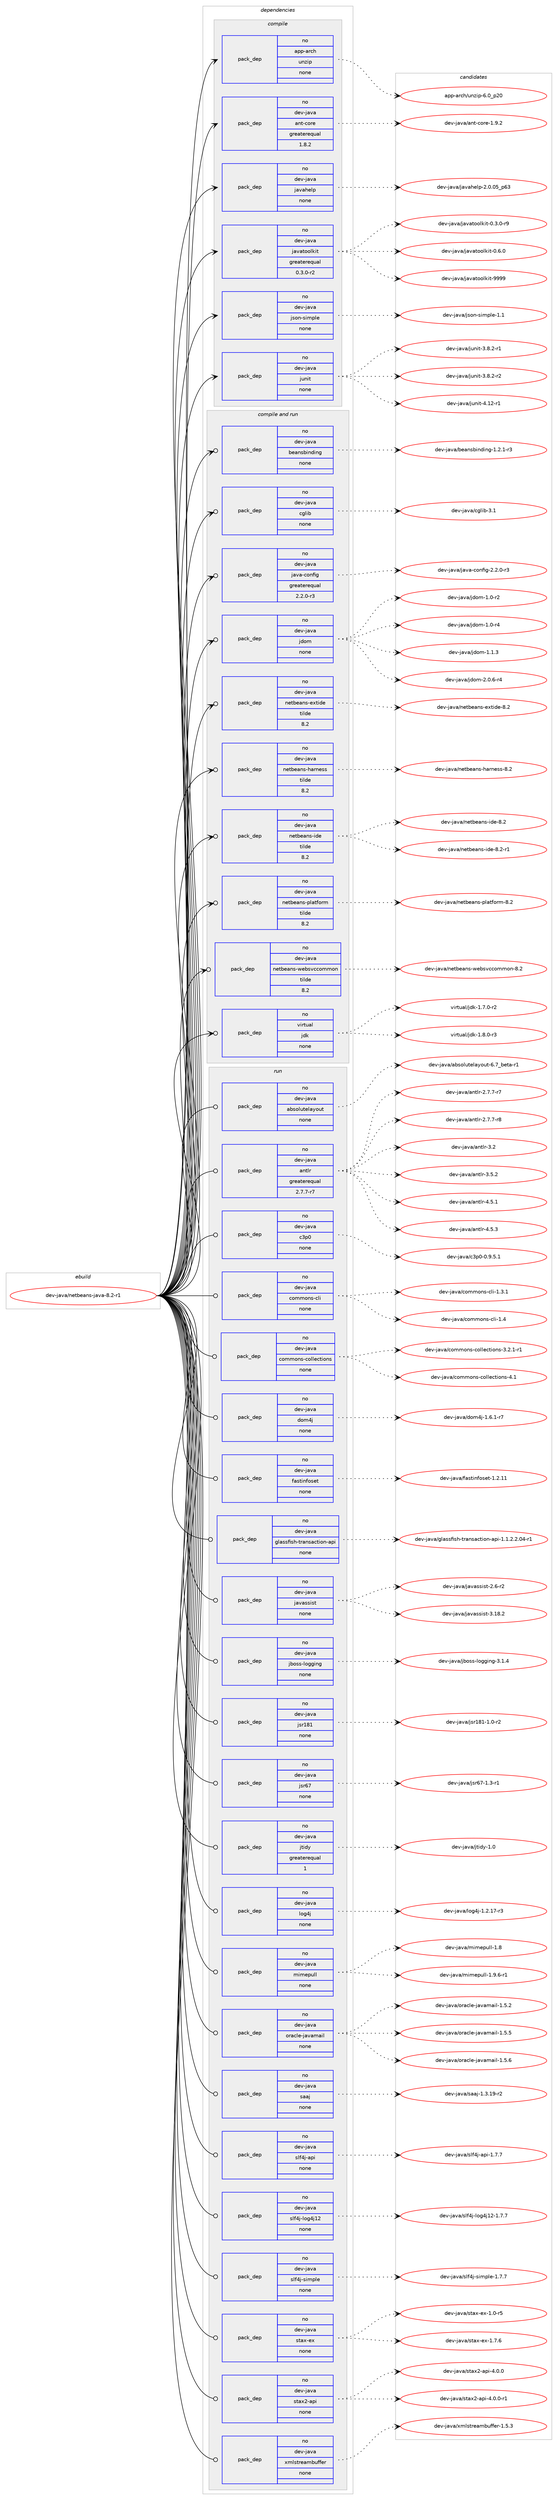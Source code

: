 digraph prolog {

# *************
# Graph options
# *************

newrank=true;
concentrate=true;
compound=true;
graph [rankdir=LR,fontname=Helvetica,fontsize=10,ranksep=1.5];#, ranksep=2.5, nodesep=0.2];
edge  [arrowhead=vee];
node  [fontname=Helvetica,fontsize=10];

# **********
# The ebuild
# **********

subgraph cluster_leftcol {
color=gray;
rank=same;
label=<<i>ebuild</i>>;
id [label="dev-java/netbeans-java-8.2-r1", color=red, width=4, href="../dev-java/netbeans-java-8.2-r1.svg"];
}

# ****************
# The dependencies
# ****************

subgraph cluster_midcol {
color=gray;
label=<<i>dependencies</i>>;
subgraph cluster_compile {
fillcolor="#eeeeee";
style=filled;
label=<<i>compile</i>>;
subgraph pack78221 {
dependency103655 [label=<<TABLE BORDER="0" CELLBORDER="1" CELLSPACING="0" CELLPADDING="4" WIDTH="220"><TR><TD ROWSPAN="6" CELLPADDING="30">pack_dep</TD></TR><TR><TD WIDTH="110">no</TD></TR><TR><TD>app-arch</TD></TR><TR><TD>unzip</TD></TR><TR><TD>none</TD></TR><TR><TD></TD></TR></TABLE>>, shape=none, color=blue];
}
id:e -> dependency103655:w [weight=20,style="solid",arrowhead="vee"];
subgraph pack78222 {
dependency103656 [label=<<TABLE BORDER="0" CELLBORDER="1" CELLSPACING="0" CELLPADDING="4" WIDTH="220"><TR><TD ROWSPAN="6" CELLPADDING="30">pack_dep</TD></TR><TR><TD WIDTH="110">no</TD></TR><TR><TD>dev-java</TD></TR><TR><TD>ant-core</TD></TR><TR><TD>greaterequal</TD></TR><TR><TD>1.8.2</TD></TR></TABLE>>, shape=none, color=blue];
}
id:e -> dependency103656:w [weight=20,style="solid",arrowhead="vee"];
subgraph pack78223 {
dependency103657 [label=<<TABLE BORDER="0" CELLBORDER="1" CELLSPACING="0" CELLPADDING="4" WIDTH="220"><TR><TD ROWSPAN="6" CELLPADDING="30">pack_dep</TD></TR><TR><TD WIDTH="110">no</TD></TR><TR><TD>dev-java</TD></TR><TR><TD>javahelp</TD></TR><TR><TD>none</TD></TR><TR><TD></TD></TR></TABLE>>, shape=none, color=blue];
}
id:e -> dependency103657:w [weight=20,style="solid",arrowhead="vee"];
subgraph pack78224 {
dependency103658 [label=<<TABLE BORDER="0" CELLBORDER="1" CELLSPACING="0" CELLPADDING="4" WIDTH="220"><TR><TD ROWSPAN="6" CELLPADDING="30">pack_dep</TD></TR><TR><TD WIDTH="110">no</TD></TR><TR><TD>dev-java</TD></TR><TR><TD>javatoolkit</TD></TR><TR><TD>greaterequal</TD></TR><TR><TD>0.3.0-r2</TD></TR></TABLE>>, shape=none, color=blue];
}
id:e -> dependency103658:w [weight=20,style="solid",arrowhead="vee"];
subgraph pack78225 {
dependency103659 [label=<<TABLE BORDER="0" CELLBORDER="1" CELLSPACING="0" CELLPADDING="4" WIDTH="220"><TR><TD ROWSPAN="6" CELLPADDING="30">pack_dep</TD></TR><TR><TD WIDTH="110">no</TD></TR><TR><TD>dev-java</TD></TR><TR><TD>json-simple</TD></TR><TR><TD>none</TD></TR><TR><TD></TD></TR></TABLE>>, shape=none, color=blue];
}
id:e -> dependency103659:w [weight=20,style="solid",arrowhead="vee"];
subgraph pack78226 {
dependency103660 [label=<<TABLE BORDER="0" CELLBORDER="1" CELLSPACING="0" CELLPADDING="4" WIDTH="220"><TR><TD ROWSPAN="6" CELLPADDING="30">pack_dep</TD></TR><TR><TD WIDTH="110">no</TD></TR><TR><TD>dev-java</TD></TR><TR><TD>junit</TD></TR><TR><TD>none</TD></TR><TR><TD></TD></TR></TABLE>>, shape=none, color=blue];
}
id:e -> dependency103660:w [weight=20,style="solid",arrowhead="vee"];
}
subgraph cluster_compileandrun {
fillcolor="#eeeeee";
style=filled;
label=<<i>compile and run</i>>;
subgraph pack78227 {
dependency103661 [label=<<TABLE BORDER="0" CELLBORDER="1" CELLSPACING="0" CELLPADDING="4" WIDTH="220"><TR><TD ROWSPAN="6" CELLPADDING="30">pack_dep</TD></TR><TR><TD WIDTH="110">no</TD></TR><TR><TD>dev-java</TD></TR><TR><TD>beansbinding</TD></TR><TR><TD>none</TD></TR><TR><TD></TD></TR></TABLE>>, shape=none, color=blue];
}
id:e -> dependency103661:w [weight=20,style="solid",arrowhead="odotvee"];
subgraph pack78228 {
dependency103662 [label=<<TABLE BORDER="0" CELLBORDER="1" CELLSPACING="0" CELLPADDING="4" WIDTH="220"><TR><TD ROWSPAN="6" CELLPADDING="30">pack_dep</TD></TR><TR><TD WIDTH="110">no</TD></TR><TR><TD>dev-java</TD></TR><TR><TD>cglib</TD></TR><TR><TD>none</TD></TR><TR><TD></TD></TR></TABLE>>, shape=none, color=blue];
}
id:e -> dependency103662:w [weight=20,style="solid",arrowhead="odotvee"];
subgraph pack78229 {
dependency103663 [label=<<TABLE BORDER="0" CELLBORDER="1" CELLSPACING="0" CELLPADDING="4" WIDTH="220"><TR><TD ROWSPAN="6" CELLPADDING="30">pack_dep</TD></TR><TR><TD WIDTH="110">no</TD></TR><TR><TD>dev-java</TD></TR><TR><TD>java-config</TD></TR><TR><TD>greaterequal</TD></TR><TR><TD>2.2.0-r3</TD></TR></TABLE>>, shape=none, color=blue];
}
id:e -> dependency103663:w [weight=20,style="solid",arrowhead="odotvee"];
subgraph pack78230 {
dependency103664 [label=<<TABLE BORDER="0" CELLBORDER="1" CELLSPACING="0" CELLPADDING="4" WIDTH="220"><TR><TD ROWSPAN="6" CELLPADDING="30">pack_dep</TD></TR><TR><TD WIDTH="110">no</TD></TR><TR><TD>dev-java</TD></TR><TR><TD>jdom</TD></TR><TR><TD>none</TD></TR><TR><TD></TD></TR></TABLE>>, shape=none, color=blue];
}
id:e -> dependency103664:w [weight=20,style="solid",arrowhead="odotvee"];
subgraph pack78231 {
dependency103665 [label=<<TABLE BORDER="0" CELLBORDER="1" CELLSPACING="0" CELLPADDING="4" WIDTH="220"><TR><TD ROWSPAN="6" CELLPADDING="30">pack_dep</TD></TR><TR><TD WIDTH="110">no</TD></TR><TR><TD>dev-java</TD></TR><TR><TD>netbeans-extide</TD></TR><TR><TD>tilde</TD></TR><TR><TD>8.2</TD></TR></TABLE>>, shape=none, color=blue];
}
id:e -> dependency103665:w [weight=20,style="solid",arrowhead="odotvee"];
subgraph pack78232 {
dependency103666 [label=<<TABLE BORDER="0" CELLBORDER="1" CELLSPACING="0" CELLPADDING="4" WIDTH="220"><TR><TD ROWSPAN="6" CELLPADDING="30">pack_dep</TD></TR><TR><TD WIDTH="110">no</TD></TR><TR><TD>dev-java</TD></TR><TR><TD>netbeans-harness</TD></TR><TR><TD>tilde</TD></TR><TR><TD>8.2</TD></TR></TABLE>>, shape=none, color=blue];
}
id:e -> dependency103666:w [weight=20,style="solid",arrowhead="odotvee"];
subgraph pack78233 {
dependency103667 [label=<<TABLE BORDER="0" CELLBORDER="1" CELLSPACING="0" CELLPADDING="4" WIDTH="220"><TR><TD ROWSPAN="6" CELLPADDING="30">pack_dep</TD></TR><TR><TD WIDTH="110">no</TD></TR><TR><TD>dev-java</TD></TR><TR><TD>netbeans-ide</TD></TR><TR><TD>tilde</TD></TR><TR><TD>8.2</TD></TR></TABLE>>, shape=none, color=blue];
}
id:e -> dependency103667:w [weight=20,style="solid",arrowhead="odotvee"];
subgraph pack78234 {
dependency103668 [label=<<TABLE BORDER="0" CELLBORDER="1" CELLSPACING="0" CELLPADDING="4" WIDTH="220"><TR><TD ROWSPAN="6" CELLPADDING="30">pack_dep</TD></TR><TR><TD WIDTH="110">no</TD></TR><TR><TD>dev-java</TD></TR><TR><TD>netbeans-platform</TD></TR><TR><TD>tilde</TD></TR><TR><TD>8.2</TD></TR></TABLE>>, shape=none, color=blue];
}
id:e -> dependency103668:w [weight=20,style="solid",arrowhead="odotvee"];
subgraph pack78235 {
dependency103669 [label=<<TABLE BORDER="0" CELLBORDER="1" CELLSPACING="0" CELLPADDING="4" WIDTH="220"><TR><TD ROWSPAN="6" CELLPADDING="30">pack_dep</TD></TR><TR><TD WIDTH="110">no</TD></TR><TR><TD>dev-java</TD></TR><TR><TD>netbeans-websvccommon</TD></TR><TR><TD>tilde</TD></TR><TR><TD>8.2</TD></TR></TABLE>>, shape=none, color=blue];
}
id:e -> dependency103669:w [weight=20,style="solid",arrowhead="odotvee"];
subgraph pack78236 {
dependency103670 [label=<<TABLE BORDER="0" CELLBORDER="1" CELLSPACING="0" CELLPADDING="4" WIDTH="220"><TR><TD ROWSPAN="6" CELLPADDING="30">pack_dep</TD></TR><TR><TD WIDTH="110">no</TD></TR><TR><TD>virtual</TD></TR><TR><TD>jdk</TD></TR><TR><TD>none</TD></TR><TR><TD></TD></TR></TABLE>>, shape=none, color=blue];
}
id:e -> dependency103670:w [weight=20,style="solid",arrowhead="odotvee"];
}
subgraph cluster_run {
fillcolor="#eeeeee";
style=filled;
label=<<i>run</i>>;
subgraph pack78237 {
dependency103671 [label=<<TABLE BORDER="0" CELLBORDER="1" CELLSPACING="0" CELLPADDING="4" WIDTH="220"><TR><TD ROWSPAN="6" CELLPADDING="30">pack_dep</TD></TR><TR><TD WIDTH="110">no</TD></TR><TR><TD>dev-java</TD></TR><TR><TD>absolutelayout</TD></TR><TR><TD>none</TD></TR><TR><TD></TD></TR></TABLE>>, shape=none, color=blue];
}
id:e -> dependency103671:w [weight=20,style="solid",arrowhead="odot"];
subgraph pack78238 {
dependency103672 [label=<<TABLE BORDER="0" CELLBORDER="1" CELLSPACING="0" CELLPADDING="4" WIDTH="220"><TR><TD ROWSPAN="6" CELLPADDING="30">pack_dep</TD></TR><TR><TD WIDTH="110">no</TD></TR><TR><TD>dev-java</TD></TR><TR><TD>antlr</TD></TR><TR><TD>greaterequal</TD></TR><TR><TD>2.7.7-r7</TD></TR></TABLE>>, shape=none, color=blue];
}
id:e -> dependency103672:w [weight=20,style="solid",arrowhead="odot"];
subgraph pack78239 {
dependency103673 [label=<<TABLE BORDER="0" CELLBORDER="1" CELLSPACING="0" CELLPADDING="4" WIDTH="220"><TR><TD ROWSPAN="6" CELLPADDING="30">pack_dep</TD></TR><TR><TD WIDTH="110">no</TD></TR><TR><TD>dev-java</TD></TR><TR><TD>c3p0</TD></TR><TR><TD>none</TD></TR><TR><TD></TD></TR></TABLE>>, shape=none, color=blue];
}
id:e -> dependency103673:w [weight=20,style="solid",arrowhead="odot"];
subgraph pack78240 {
dependency103674 [label=<<TABLE BORDER="0" CELLBORDER="1" CELLSPACING="0" CELLPADDING="4" WIDTH="220"><TR><TD ROWSPAN="6" CELLPADDING="30">pack_dep</TD></TR><TR><TD WIDTH="110">no</TD></TR><TR><TD>dev-java</TD></TR><TR><TD>commons-cli</TD></TR><TR><TD>none</TD></TR><TR><TD></TD></TR></TABLE>>, shape=none, color=blue];
}
id:e -> dependency103674:w [weight=20,style="solid",arrowhead="odot"];
subgraph pack78241 {
dependency103675 [label=<<TABLE BORDER="0" CELLBORDER="1" CELLSPACING="0" CELLPADDING="4" WIDTH="220"><TR><TD ROWSPAN="6" CELLPADDING="30">pack_dep</TD></TR><TR><TD WIDTH="110">no</TD></TR><TR><TD>dev-java</TD></TR><TR><TD>commons-collections</TD></TR><TR><TD>none</TD></TR><TR><TD></TD></TR></TABLE>>, shape=none, color=blue];
}
id:e -> dependency103675:w [weight=20,style="solid",arrowhead="odot"];
subgraph pack78242 {
dependency103676 [label=<<TABLE BORDER="0" CELLBORDER="1" CELLSPACING="0" CELLPADDING="4" WIDTH="220"><TR><TD ROWSPAN="6" CELLPADDING="30">pack_dep</TD></TR><TR><TD WIDTH="110">no</TD></TR><TR><TD>dev-java</TD></TR><TR><TD>dom4j</TD></TR><TR><TD>none</TD></TR><TR><TD></TD></TR></TABLE>>, shape=none, color=blue];
}
id:e -> dependency103676:w [weight=20,style="solid",arrowhead="odot"];
subgraph pack78243 {
dependency103677 [label=<<TABLE BORDER="0" CELLBORDER="1" CELLSPACING="0" CELLPADDING="4" WIDTH="220"><TR><TD ROWSPAN="6" CELLPADDING="30">pack_dep</TD></TR><TR><TD WIDTH="110">no</TD></TR><TR><TD>dev-java</TD></TR><TR><TD>fastinfoset</TD></TR><TR><TD>none</TD></TR><TR><TD></TD></TR></TABLE>>, shape=none, color=blue];
}
id:e -> dependency103677:w [weight=20,style="solid",arrowhead="odot"];
subgraph pack78244 {
dependency103678 [label=<<TABLE BORDER="0" CELLBORDER="1" CELLSPACING="0" CELLPADDING="4" WIDTH="220"><TR><TD ROWSPAN="6" CELLPADDING="30">pack_dep</TD></TR><TR><TD WIDTH="110">no</TD></TR><TR><TD>dev-java</TD></TR><TR><TD>glassfish-transaction-api</TD></TR><TR><TD>none</TD></TR><TR><TD></TD></TR></TABLE>>, shape=none, color=blue];
}
id:e -> dependency103678:w [weight=20,style="solid",arrowhead="odot"];
subgraph pack78245 {
dependency103679 [label=<<TABLE BORDER="0" CELLBORDER="1" CELLSPACING="0" CELLPADDING="4" WIDTH="220"><TR><TD ROWSPAN="6" CELLPADDING="30">pack_dep</TD></TR><TR><TD WIDTH="110">no</TD></TR><TR><TD>dev-java</TD></TR><TR><TD>javassist</TD></TR><TR><TD>none</TD></TR><TR><TD></TD></TR></TABLE>>, shape=none, color=blue];
}
id:e -> dependency103679:w [weight=20,style="solid",arrowhead="odot"];
subgraph pack78246 {
dependency103680 [label=<<TABLE BORDER="0" CELLBORDER="1" CELLSPACING="0" CELLPADDING="4" WIDTH="220"><TR><TD ROWSPAN="6" CELLPADDING="30">pack_dep</TD></TR><TR><TD WIDTH="110">no</TD></TR><TR><TD>dev-java</TD></TR><TR><TD>jboss-logging</TD></TR><TR><TD>none</TD></TR><TR><TD></TD></TR></TABLE>>, shape=none, color=blue];
}
id:e -> dependency103680:w [weight=20,style="solid",arrowhead="odot"];
subgraph pack78247 {
dependency103681 [label=<<TABLE BORDER="0" CELLBORDER="1" CELLSPACING="0" CELLPADDING="4" WIDTH="220"><TR><TD ROWSPAN="6" CELLPADDING="30">pack_dep</TD></TR><TR><TD WIDTH="110">no</TD></TR><TR><TD>dev-java</TD></TR><TR><TD>jsr181</TD></TR><TR><TD>none</TD></TR><TR><TD></TD></TR></TABLE>>, shape=none, color=blue];
}
id:e -> dependency103681:w [weight=20,style="solid",arrowhead="odot"];
subgraph pack78248 {
dependency103682 [label=<<TABLE BORDER="0" CELLBORDER="1" CELLSPACING="0" CELLPADDING="4" WIDTH="220"><TR><TD ROWSPAN="6" CELLPADDING="30">pack_dep</TD></TR><TR><TD WIDTH="110">no</TD></TR><TR><TD>dev-java</TD></TR><TR><TD>jsr67</TD></TR><TR><TD>none</TD></TR><TR><TD></TD></TR></TABLE>>, shape=none, color=blue];
}
id:e -> dependency103682:w [weight=20,style="solid",arrowhead="odot"];
subgraph pack78249 {
dependency103683 [label=<<TABLE BORDER="0" CELLBORDER="1" CELLSPACING="0" CELLPADDING="4" WIDTH="220"><TR><TD ROWSPAN="6" CELLPADDING="30">pack_dep</TD></TR><TR><TD WIDTH="110">no</TD></TR><TR><TD>dev-java</TD></TR><TR><TD>jtidy</TD></TR><TR><TD>greaterequal</TD></TR><TR><TD>1</TD></TR></TABLE>>, shape=none, color=blue];
}
id:e -> dependency103683:w [weight=20,style="solid",arrowhead="odot"];
subgraph pack78250 {
dependency103684 [label=<<TABLE BORDER="0" CELLBORDER="1" CELLSPACING="0" CELLPADDING="4" WIDTH="220"><TR><TD ROWSPAN="6" CELLPADDING="30">pack_dep</TD></TR><TR><TD WIDTH="110">no</TD></TR><TR><TD>dev-java</TD></TR><TR><TD>log4j</TD></TR><TR><TD>none</TD></TR><TR><TD></TD></TR></TABLE>>, shape=none, color=blue];
}
id:e -> dependency103684:w [weight=20,style="solid",arrowhead="odot"];
subgraph pack78251 {
dependency103685 [label=<<TABLE BORDER="0" CELLBORDER="1" CELLSPACING="0" CELLPADDING="4" WIDTH="220"><TR><TD ROWSPAN="6" CELLPADDING="30">pack_dep</TD></TR><TR><TD WIDTH="110">no</TD></TR><TR><TD>dev-java</TD></TR><TR><TD>mimepull</TD></TR><TR><TD>none</TD></TR><TR><TD></TD></TR></TABLE>>, shape=none, color=blue];
}
id:e -> dependency103685:w [weight=20,style="solid",arrowhead="odot"];
subgraph pack78252 {
dependency103686 [label=<<TABLE BORDER="0" CELLBORDER="1" CELLSPACING="0" CELLPADDING="4" WIDTH="220"><TR><TD ROWSPAN="6" CELLPADDING="30">pack_dep</TD></TR><TR><TD WIDTH="110">no</TD></TR><TR><TD>dev-java</TD></TR><TR><TD>oracle-javamail</TD></TR><TR><TD>none</TD></TR><TR><TD></TD></TR></TABLE>>, shape=none, color=blue];
}
id:e -> dependency103686:w [weight=20,style="solid",arrowhead="odot"];
subgraph pack78253 {
dependency103687 [label=<<TABLE BORDER="0" CELLBORDER="1" CELLSPACING="0" CELLPADDING="4" WIDTH="220"><TR><TD ROWSPAN="6" CELLPADDING="30">pack_dep</TD></TR><TR><TD WIDTH="110">no</TD></TR><TR><TD>dev-java</TD></TR><TR><TD>saaj</TD></TR><TR><TD>none</TD></TR><TR><TD></TD></TR></TABLE>>, shape=none, color=blue];
}
id:e -> dependency103687:w [weight=20,style="solid",arrowhead="odot"];
subgraph pack78254 {
dependency103688 [label=<<TABLE BORDER="0" CELLBORDER="1" CELLSPACING="0" CELLPADDING="4" WIDTH="220"><TR><TD ROWSPAN="6" CELLPADDING="30">pack_dep</TD></TR><TR><TD WIDTH="110">no</TD></TR><TR><TD>dev-java</TD></TR><TR><TD>slf4j-api</TD></TR><TR><TD>none</TD></TR><TR><TD></TD></TR></TABLE>>, shape=none, color=blue];
}
id:e -> dependency103688:w [weight=20,style="solid",arrowhead="odot"];
subgraph pack78255 {
dependency103689 [label=<<TABLE BORDER="0" CELLBORDER="1" CELLSPACING="0" CELLPADDING="4" WIDTH="220"><TR><TD ROWSPAN="6" CELLPADDING="30">pack_dep</TD></TR><TR><TD WIDTH="110">no</TD></TR><TR><TD>dev-java</TD></TR><TR><TD>slf4j-log4j12</TD></TR><TR><TD>none</TD></TR><TR><TD></TD></TR></TABLE>>, shape=none, color=blue];
}
id:e -> dependency103689:w [weight=20,style="solid",arrowhead="odot"];
subgraph pack78256 {
dependency103690 [label=<<TABLE BORDER="0" CELLBORDER="1" CELLSPACING="0" CELLPADDING="4" WIDTH="220"><TR><TD ROWSPAN="6" CELLPADDING="30">pack_dep</TD></TR><TR><TD WIDTH="110">no</TD></TR><TR><TD>dev-java</TD></TR><TR><TD>slf4j-simple</TD></TR><TR><TD>none</TD></TR><TR><TD></TD></TR></TABLE>>, shape=none, color=blue];
}
id:e -> dependency103690:w [weight=20,style="solid",arrowhead="odot"];
subgraph pack78257 {
dependency103691 [label=<<TABLE BORDER="0" CELLBORDER="1" CELLSPACING="0" CELLPADDING="4" WIDTH="220"><TR><TD ROWSPAN="6" CELLPADDING="30">pack_dep</TD></TR><TR><TD WIDTH="110">no</TD></TR><TR><TD>dev-java</TD></TR><TR><TD>stax-ex</TD></TR><TR><TD>none</TD></TR><TR><TD></TD></TR></TABLE>>, shape=none, color=blue];
}
id:e -> dependency103691:w [weight=20,style="solid",arrowhead="odot"];
subgraph pack78258 {
dependency103692 [label=<<TABLE BORDER="0" CELLBORDER="1" CELLSPACING="0" CELLPADDING="4" WIDTH="220"><TR><TD ROWSPAN="6" CELLPADDING="30">pack_dep</TD></TR><TR><TD WIDTH="110">no</TD></TR><TR><TD>dev-java</TD></TR><TR><TD>stax2-api</TD></TR><TR><TD>none</TD></TR><TR><TD></TD></TR></TABLE>>, shape=none, color=blue];
}
id:e -> dependency103692:w [weight=20,style="solid",arrowhead="odot"];
subgraph pack78259 {
dependency103693 [label=<<TABLE BORDER="0" CELLBORDER="1" CELLSPACING="0" CELLPADDING="4" WIDTH="220"><TR><TD ROWSPAN="6" CELLPADDING="30">pack_dep</TD></TR><TR><TD WIDTH="110">no</TD></TR><TR><TD>dev-java</TD></TR><TR><TD>xmlstreambuffer</TD></TR><TR><TD>none</TD></TR><TR><TD></TD></TR></TABLE>>, shape=none, color=blue];
}
id:e -> dependency103693:w [weight=20,style="solid",arrowhead="odot"];
}
}

# **************
# The candidates
# **************

subgraph cluster_choices {
rank=same;
color=gray;
label=<<i>candidates</i>>;

subgraph choice78221 {
color=black;
nodesep=1;
choice971121124597114991044711711012210511245544648951125048 [label="app-arch/unzip-6.0_p20", color=red, width=4,href="../app-arch/unzip-6.0_p20.svg"];
dependency103655:e -> choice971121124597114991044711711012210511245544648951125048:w [style=dotted,weight="100"];
}
subgraph choice78222 {
color=black;
nodesep=1;
choice10010111845106971189747971101164599111114101454946574650 [label="dev-java/ant-core-1.9.2", color=red, width=4,href="../dev-java/ant-core-1.9.2.svg"];
dependency103656:e -> choice10010111845106971189747971101164599111114101454946574650:w [style=dotted,weight="100"];
}
subgraph choice78223 {
color=black;
nodesep=1;
choice10010111845106971189747106971189710410110811245504648464853951125451 [label="dev-java/javahelp-2.0.05_p63", color=red, width=4,href="../dev-java/javahelp-2.0.05_p63.svg"];
dependency103657:e -> choice10010111845106971189747106971189710410110811245504648464853951125451:w [style=dotted,weight="100"];
}
subgraph choice78224 {
color=black;
nodesep=1;
choice1001011184510697118974710697118971161111111081071051164548465146484511457 [label="dev-java/javatoolkit-0.3.0-r9", color=red, width=4,href="../dev-java/javatoolkit-0.3.0-r9.svg"];
choice100101118451069711897471069711897116111111108107105116454846544648 [label="dev-java/javatoolkit-0.6.0", color=red, width=4,href="../dev-java/javatoolkit-0.6.0.svg"];
choice1001011184510697118974710697118971161111111081071051164557575757 [label="dev-java/javatoolkit-9999", color=red, width=4,href="../dev-java/javatoolkit-9999.svg"];
dependency103658:e -> choice1001011184510697118974710697118971161111111081071051164548465146484511457:w [style=dotted,weight="100"];
dependency103658:e -> choice100101118451069711897471069711897116111111108107105116454846544648:w [style=dotted,weight="100"];
dependency103658:e -> choice1001011184510697118974710697118971161111111081071051164557575757:w [style=dotted,weight="100"];
}
subgraph choice78225 {
color=black;
nodesep=1;
choice100101118451069711897471061151111104511510510911210810145494649 [label="dev-java/json-simple-1.1", color=red, width=4,href="../dev-java/json-simple-1.1.svg"];
dependency103659:e -> choice100101118451069711897471061151111104511510510911210810145494649:w [style=dotted,weight="100"];
}
subgraph choice78226 {
color=black;
nodesep=1;
choice100101118451069711897471061171101051164551465646504511449 [label="dev-java/junit-3.8.2-r1", color=red, width=4,href="../dev-java/junit-3.8.2-r1.svg"];
choice100101118451069711897471061171101051164551465646504511450 [label="dev-java/junit-3.8.2-r2", color=red, width=4,href="../dev-java/junit-3.8.2-r2.svg"];
choice1001011184510697118974710611711010511645524649504511449 [label="dev-java/junit-4.12-r1", color=red, width=4,href="../dev-java/junit-4.12-r1.svg"];
dependency103660:e -> choice100101118451069711897471061171101051164551465646504511449:w [style=dotted,weight="100"];
dependency103660:e -> choice100101118451069711897471061171101051164551465646504511450:w [style=dotted,weight="100"];
dependency103660:e -> choice1001011184510697118974710611711010511645524649504511449:w [style=dotted,weight="100"];
}
subgraph choice78227 {
color=black;
nodesep=1;
choice100101118451069711897479810197110115981051101001051101034549465046494511451 [label="dev-java/beansbinding-1.2.1-r3", color=red, width=4,href="../dev-java/beansbinding-1.2.1-r3.svg"];
dependency103661:e -> choice100101118451069711897479810197110115981051101001051101034549465046494511451:w [style=dotted,weight="100"];
}
subgraph choice78228 {
color=black;
nodesep=1;
choice10010111845106971189747991031081059845514649 [label="dev-java/cglib-3.1", color=red, width=4,href="../dev-java/cglib-3.1.svg"];
dependency103662:e -> choice10010111845106971189747991031081059845514649:w [style=dotted,weight="100"];
}
subgraph choice78229 {
color=black;
nodesep=1;
choice10010111845106971189747106971189745991111101021051034550465046484511451 [label="dev-java/java-config-2.2.0-r3", color=red, width=4,href="../dev-java/java-config-2.2.0-r3.svg"];
dependency103663:e -> choice10010111845106971189747106971189745991111101021051034550465046484511451:w [style=dotted,weight="100"];
}
subgraph choice78230 {
color=black;
nodesep=1;
choice10010111845106971189747106100111109454946484511450 [label="dev-java/jdom-1.0-r2", color=red, width=4,href="../dev-java/jdom-1.0-r2.svg"];
choice10010111845106971189747106100111109454946484511452 [label="dev-java/jdom-1.0-r4", color=red, width=4,href="../dev-java/jdom-1.0-r4.svg"];
choice10010111845106971189747106100111109454946494651 [label="dev-java/jdom-1.1.3", color=red, width=4,href="../dev-java/jdom-1.1.3.svg"];
choice100101118451069711897471061001111094550464846544511452 [label="dev-java/jdom-2.0.6-r4", color=red, width=4,href="../dev-java/jdom-2.0.6-r4.svg"];
dependency103664:e -> choice10010111845106971189747106100111109454946484511450:w [style=dotted,weight="100"];
dependency103664:e -> choice10010111845106971189747106100111109454946484511452:w [style=dotted,weight="100"];
dependency103664:e -> choice10010111845106971189747106100111109454946494651:w [style=dotted,weight="100"];
dependency103664:e -> choice100101118451069711897471061001111094550464846544511452:w [style=dotted,weight="100"];
}
subgraph choice78231 {
color=black;
nodesep=1;
choice1001011184510697118974711010111698101971101154510112011610510010145564650 [label="dev-java/netbeans-extide-8.2", color=red, width=4,href="../dev-java/netbeans-extide-8.2.svg"];
dependency103665:e -> choice1001011184510697118974711010111698101971101154510112011610510010145564650:w [style=dotted,weight="100"];
}
subgraph choice78232 {
color=black;
nodesep=1;
choice100101118451069711897471101011169810197110115451049711411010111511545564650 [label="dev-java/netbeans-harness-8.2", color=red, width=4,href="../dev-java/netbeans-harness-8.2.svg"];
dependency103666:e -> choice100101118451069711897471101011169810197110115451049711411010111511545564650:w [style=dotted,weight="100"];
}
subgraph choice78233 {
color=black;
nodesep=1;
choice1001011184510697118974711010111698101971101154510510010145564650 [label="dev-java/netbeans-ide-8.2", color=red, width=4,href="../dev-java/netbeans-ide-8.2.svg"];
choice10010111845106971189747110101116981019711011545105100101455646504511449 [label="dev-java/netbeans-ide-8.2-r1", color=red, width=4,href="../dev-java/netbeans-ide-8.2-r1.svg"];
dependency103667:e -> choice1001011184510697118974711010111698101971101154510510010145564650:w [style=dotted,weight="100"];
dependency103667:e -> choice10010111845106971189747110101116981019711011545105100101455646504511449:w [style=dotted,weight="100"];
}
subgraph choice78234 {
color=black;
nodesep=1;
choice100101118451069711897471101011169810197110115451121089711610211111410945564650 [label="dev-java/netbeans-platform-8.2", color=red, width=4,href="../dev-java/netbeans-platform-8.2.svg"];
dependency103668:e -> choice100101118451069711897471101011169810197110115451121089711610211111410945564650:w [style=dotted,weight="100"];
}
subgraph choice78235 {
color=black;
nodesep=1;
choice1001011184510697118974711010111698101971101154511910198115118999911110910911111045564650 [label="dev-java/netbeans-websvccommon-8.2", color=red, width=4,href="../dev-java/netbeans-websvccommon-8.2.svg"];
dependency103669:e -> choice1001011184510697118974711010111698101971101154511910198115118999911110910911111045564650:w [style=dotted,weight="100"];
}
subgraph choice78236 {
color=black;
nodesep=1;
choice11810511411611797108471061001074549465546484511450 [label="virtual/jdk-1.7.0-r2", color=red, width=4,href="../virtual/jdk-1.7.0-r2.svg"];
choice11810511411611797108471061001074549465646484511451 [label="virtual/jdk-1.8.0-r3", color=red, width=4,href="../virtual/jdk-1.8.0-r3.svg"];
dependency103670:e -> choice11810511411611797108471061001074549465546484511450:w [style=dotted,weight="100"];
dependency103670:e -> choice11810511411611797108471061001074549465646484511451:w [style=dotted,weight="100"];
}
subgraph choice78237 {
color=black;
nodesep=1;
choice10010111845106971189747979811511110811711610110897121111117116455446559598101116974511449 [label="dev-java/absolutelayout-6.7_beta-r1", color=red, width=4,href="../dev-java/absolutelayout-6.7_beta-r1.svg"];
dependency103671:e -> choice10010111845106971189747979811511110811711610110897121111117116455446559598101116974511449:w [style=dotted,weight="100"];
}
subgraph choice78238 {
color=black;
nodesep=1;
choice10010111845106971189747971101161081144550465546554511455 [label="dev-java/antlr-2.7.7-r7", color=red, width=4,href="../dev-java/antlr-2.7.7-r7.svg"];
choice10010111845106971189747971101161081144550465546554511456 [label="dev-java/antlr-2.7.7-r8", color=red, width=4,href="../dev-java/antlr-2.7.7-r8.svg"];
choice100101118451069711897479711011610811445514650 [label="dev-java/antlr-3.2", color=red, width=4,href="../dev-java/antlr-3.2.svg"];
choice1001011184510697118974797110116108114455146534650 [label="dev-java/antlr-3.5.2", color=red, width=4,href="../dev-java/antlr-3.5.2.svg"];
choice1001011184510697118974797110116108114455246534649 [label="dev-java/antlr-4.5.1", color=red, width=4,href="../dev-java/antlr-4.5.1.svg"];
choice1001011184510697118974797110116108114455246534651 [label="dev-java/antlr-4.5.3", color=red, width=4,href="../dev-java/antlr-4.5.3.svg"];
dependency103672:e -> choice10010111845106971189747971101161081144550465546554511455:w [style=dotted,weight="100"];
dependency103672:e -> choice10010111845106971189747971101161081144550465546554511456:w [style=dotted,weight="100"];
dependency103672:e -> choice100101118451069711897479711011610811445514650:w [style=dotted,weight="100"];
dependency103672:e -> choice1001011184510697118974797110116108114455146534650:w [style=dotted,weight="100"];
dependency103672:e -> choice1001011184510697118974797110116108114455246534649:w [style=dotted,weight="100"];
dependency103672:e -> choice1001011184510697118974797110116108114455246534651:w [style=dotted,weight="100"];
}
subgraph choice78239 {
color=black;
nodesep=1;
choice100101118451069711897479951112484548465746534649 [label="dev-java/c3p0-0.9.5.1", color=red, width=4,href="../dev-java/c3p0-0.9.5.1.svg"];
dependency103673:e -> choice100101118451069711897479951112484548465746534649:w [style=dotted,weight="100"];
}
subgraph choice78240 {
color=black;
nodesep=1;
choice10010111845106971189747991111091091111101154599108105454946514649 [label="dev-java/commons-cli-1.3.1", color=red, width=4,href="../dev-java/commons-cli-1.3.1.svg"];
choice1001011184510697118974799111109109111110115459910810545494652 [label="dev-java/commons-cli-1.4", color=red, width=4,href="../dev-java/commons-cli-1.4.svg"];
dependency103674:e -> choice10010111845106971189747991111091091111101154599108105454946514649:w [style=dotted,weight="100"];
dependency103674:e -> choice1001011184510697118974799111109109111110115459910810545494652:w [style=dotted,weight="100"];
}
subgraph choice78241 {
color=black;
nodesep=1;
choice10010111845106971189747991111091091111101154599111108108101991161051111101154551465046494511449 [label="dev-java/commons-collections-3.2.1-r1", color=red, width=4,href="../dev-java/commons-collections-3.2.1-r1.svg"];
choice100101118451069711897479911110910911111011545991111081081019911610511111011545524649 [label="dev-java/commons-collections-4.1", color=red, width=4,href="../dev-java/commons-collections-4.1.svg"];
dependency103675:e -> choice10010111845106971189747991111091091111101154599111108108101991161051111101154551465046494511449:w [style=dotted,weight="100"];
dependency103675:e -> choice100101118451069711897479911110910911111011545991111081081019911610511111011545524649:w [style=dotted,weight="100"];
}
subgraph choice78242 {
color=black;
nodesep=1;
choice10010111845106971189747100111109521064549465446494511455 [label="dev-java/dom4j-1.6.1-r7", color=red, width=4,href="../dev-java/dom4j-1.6.1-r7.svg"];
dependency103676:e -> choice10010111845106971189747100111109521064549465446494511455:w [style=dotted,weight="100"];
}
subgraph choice78243 {
color=black;
nodesep=1;
choice100101118451069711897471029711511610511010211111510111645494650464949 [label="dev-java/fastinfoset-1.2.11", color=red, width=4,href="../dev-java/fastinfoset-1.2.11.svg"];
dependency103677:e -> choice100101118451069711897471029711511610511010211111510111645494650464949:w [style=dotted,weight="100"];
}
subgraph choice78244 {
color=black;
nodesep=1;
choice100101118451069711897471031089711511510210511510445116114971101159799116105111110459711210545494649465046504648524511449 [label="dev-java/glassfish-transaction-api-1.1.2.2.04-r1", color=red, width=4,href="../dev-java/glassfish-transaction-api-1.1.2.2.04-r1.svg"];
dependency103678:e -> choice100101118451069711897471031089711511510210511510445116114971101159799116105111110459711210545494649465046504648524511449:w [style=dotted,weight="100"];
}
subgraph choice78245 {
color=black;
nodesep=1;
choice100101118451069711897471069711897115115105115116455046544511450 [label="dev-java/javassist-2.6-r2", color=red, width=4,href="../dev-java/javassist-2.6-r2.svg"];
choice10010111845106971189747106971189711511510511511645514649564650 [label="dev-java/javassist-3.18.2", color=red, width=4,href="../dev-java/javassist-3.18.2.svg"];
dependency103679:e -> choice100101118451069711897471069711897115115105115116455046544511450:w [style=dotted,weight="100"];
dependency103679:e -> choice10010111845106971189747106971189711511510511511645514649564650:w [style=dotted,weight="100"];
}
subgraph choice78246 {
color=black;
nodesep=1;
choice100101118451069711897471069811111511545108111103103105110103455146494652 [label="dev-java/jboss-logging-3.1.4", color=red, width=4,href="../dev-java/jboss-logging-3.1.4.svg"];
dependency103680:e -> choice100101118451069711897471069811111511545108111103103105110103455146494652:w [style=dotted,weight="100"];
}
subgraph choice78247 {
color=black;
nodesep=1;
choice10010111845106971189747106115114495649454946484511450 [label="dev-java/jsr181-1.0-r2", color=red, width=4,href="../dev-java/jsr181-1.0-r2.svg"];
dependency103681:e -> choice10010111845106971189747106115114495649454946484511450:w [style=dotted,weight="100"];
}
subgraph choice78248 {
color=black;
nodesep=1;
choice100101118451069711897471061151145455454946514511449 [label="dev-java/jsr67-1.3-r1", color=red, width=4,href="../dev-java/jsr67-1.3-r1.svg"];
dependency103682:e -> choice100101118451069711897471061151145455454946514511449:w [style=dotted,weight="100"];
}
subgraph choice78249 {
color=black;
nodesep=1;
choice1001011184510697118974710611610510012145494648 [label="dev-java/jtidy-1.0", color=red, width=4,href="../dev-java/jtidy-1.0.svg"];
dependency103683:e -> choice1001011184510697118974710611610510012145494648:w [style=dotted,weight="100"];
}
subgraph choice78250 {
color=black;
nodesep=1;
choice1001011184510697118974710811110352106454946504649554511451 [label="dev-java/log4j-1.2.17-r3", color=red, width=4,href="../dev-java/log4j-1.2.17-r3.svg"];
dependency103684:e -> choice1001011184510697118974710811110352106454946504649554511451:w [style=dotted,weight="100"];
}
subgraph choice78251 {
color=black;
nodesep=1;
choice1001011184510697118974710910510910111211710810845494656 [label="dev-java/mimepull-1.8", color=red, width=4,href="../dev-java/mimepull-1.8.svg"];
choice100101118451069711897471091051091011121171081084549465746544511449 [label="dev-java/mimepull-1.9.6-r1", color=red, width=4,href="../dev-java/mimepull-1.9.6-r1.svg"];
dependency103685:e -> choice1001011184510697118974710910510910111211710810845494656:w [style=dotted,weight="100"];
dependency103685:e -> choice100101118451069711897471091051091011121171081084549465746544511449:w [style=dotted,weight="100"];
}
subgraph choice78252 {
color=black;
nodesep=1;
choice10010111845106971189747111114979910810145106971189710997105108454946534650 [label="dev-java/oracle-javamail-1.5.2", color=red, width=4,href="../dev-java/oracle-javamail-1.5.2.svg"];
choice10010111845106971189747111114979910810145106971189710997105108454946534653 [label="dev-java/oracle-javamail-1.5.5", color=red, width=4,href="../dev-java/oracle-javamail-1.5.5.svg"];
choice10010111845106971189747111114979910810145106971189710997105108454946534654 [label="dev-java/oracle-javamail-1.5.6", color=red, width=4,href="../dev-java/oracle-javamail-1.5.6.svg"];
dependency103686:e -> choice10010111845106971189747111114979910810145106971189710997105108454946534650:w [style=dotted,weight="100"];
dependency103686:e -> choice10010111845106971189747111114979910810145106971189710997105108454946534653:w [style=dotted,weight="100"];
dependency103686:e -> choice10010111845106971189747111114979910810145106971189710997105108454946534654:w [style=dotted,weight="100"];
}
subgraph choice78253 {
color=black;
nodesep=1;
choice100101118451069711897471159797106454946514649574511450 [label="dev-java/saaj-1.3.19-r2", color=red, width=4,href="../dev-java/saaj-1.3.19-r2.svg"];
dependency103687:e -> choice100101118451069711897471159797106454946514649574511450:w [style=dotted,weight="100"];
}
subgraph choice78254 {
color=black;
nodesep=1;
choice10010111845106971189747115108102521064597112105454946554655 [label="dev-java/slf4j-api-1.7.7", color=red, width=4,href="../dev-java/slf4j-api-1.7.7.svg"];
dependency103688:e -> choice10010111845106971189747115108102521064597112105454946554655:w [style=dotted,weight="100"];
}
subgraph choice78255 {
color=black;
nodesep=1;
choice100101118451069711897471151081025210645108111103521064950454946554655 [label="dev-java/slf4j-log4j12-1.7.7", color=red, width=4,href="../dev-java/slf4j-log4j12-1.7.7.svg"];
dependency103689:e -> choice100101118451069711897471151081025210645108111103521064950454946554655:w [style=dotted,weight="100"];
}
subgraph choice78256 {
color=black;
nodesep=1;
choice100101118451069711897471151081025210645115105109112108101454946554655 [label="dev-java/slf4j-simple-1.7.7", color=red, width=4,href="../dev-java/slf4j-simple-1.7.7.svg"];
dependency103690:e -> choice100101118451069711897471151081025210645115105109112108101454946554655:w [style=dotted,weight="100"];
}
subgraph choice78257 {
color=black;
nodesep=1;
choice100101118451069711897471151169712045101120454946484511453 [label="dev-java/stax-ex-1.0-r5", color=red, width=4,href="../dev-java/stax-ex-1.0-r5.svg"];
choice100101118451069711897471151169712045101120454946554654 [label="dev-java/stax-ex-1.7.6", color=red, width=4,href="../dev-java/stax-ex-1.7.6.svg"];
dependency103691:e -> choice100101118451069711897471151169712045101120454946484511453:w [style=dotted,weight="100"];
dependency103691:e -> choice100101118451069711897471151169712045101120454946554654:w [style=dotted,weight="100"];
}
subgraph choice78258 {
color=black;
nodesep=1;
choice1001011184510697118974711511697120504597112105455246484648 [label="dev-java/stax2-api-4.0.0", color=red, width=4,href="../dev-java/stax2-api-4.0.0.svg"];
choice10010111845106971189747115116971205045971121054552464846484511449 [label="dev-java/stax2-api-4.0.0-r1", color=red, width=4,href="../dev-java/stax2-api-4.0.0-r1.svg"];
dependency103692:e -> choice1001011184510697118974711511697120504597112105455246484648:w [style=dotted,weight="100"];
dependency103692:e -> choice10010111845106971189747115116971205045971121054552464846484511449:w [style=dotted,weight="100"];
}
subgraph choice78259 {
color=black;
nodesep=1;
choice100101118451069711897471201091081151161141019710998117102102101114454946534651 [label="dev-java/xmlstreambuffer-1.5.3", color=red, width=4,href="../dev-java/xmlstreambuffer-1.5.3.svg"];
dependency103693:e -> choice100101118451069711897471201091081151161141019710998117102102101114454946534651:w [style=dotted,weight="100"];
}
}

}
